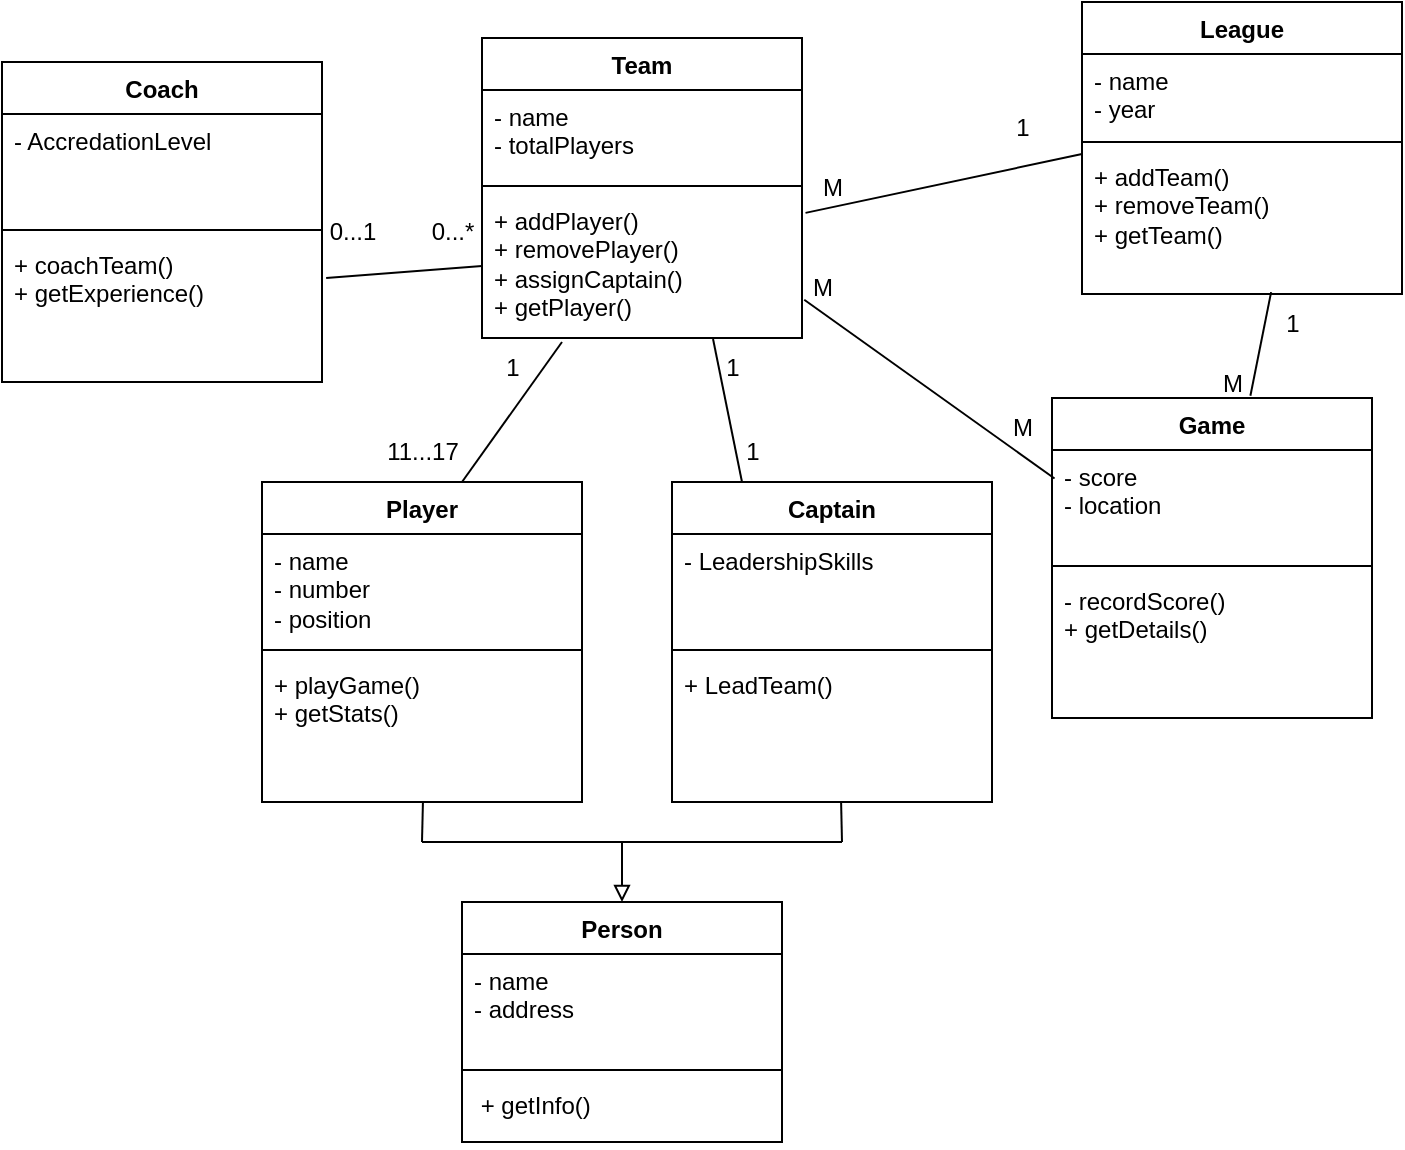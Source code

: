 <mxfile version="24.8.2">
  <diagram name="Page-1" id="QDxLwq1yBFSpbRsAs4Gd">
    <mxGraphModel dx="1235" dy="614" grid="1" gridSize="10" guides="1" tooltips="1" connect="1" arrows="1" fold="1" page="1" pageScale="1" pageWidth="850" pageHeight="1100" math="0" shadow="0">
      <root>
        <mxCell id="0" />
        <mxCell id="1" parent="0" />
        <mxCell id="M9Rn4H_33Kl85n16Buex-1" value="League" style="swimlane;fontStyle=1;align=center;verticalAlign=top;childLayout=stackLayout;horizontal=1;startSize=26;horizontalStack=0;resizeParent=1;resizeParentMax=0;resizeLast=0;collapsible=1;marginBottom=0;whiteSpace=wrap;html=1;" parent="1" vertex="1">
          <mxGeometry x="550" y="40" width="160" height="146" as="geometry" />
        </mxCell>
        <mxCell id="M9Rn4H_33Kl85n16Buex-2" value="- name&lt;div&gt;- year&lt;/div&gt;" style="text;strokeColor=none;fillColor=none;align=left;verticalAlign=top;spacingLeft=4;spacingRight=4;overflow=hidden;rotatable=0;points=[[0,0.5],[1,0.5]];portConstraint=eastwest;whiteSpace=wrap;html=1;" parent="M9Rn4H_33Kl85n16Buex-1" vertex="1">
          <mxGeometry y="26" width="160" height="40" as="geometry" />
        </mxCell>
        <mxCell id="M9Rn4H_33Kl85n16Buex-3" value="" style="line;strokeWidth=1;fillColor=none;align=left;verticalAlign=middle;spacingTop=-1;spacingLeft=3;spacingRight=3;rotatable=0;labelPosition=right;points=[];portConstraint=eastwest;strokeColor=inherit;" parent="M9Rn4H_33Kl85n16Buex-1" vertex="1">
          <mxGeometry y="66" width="160" height="8" as="geometry" />
        </mxCell>
        <mxCell id="M9Rn4H_33Kl85n16Buex-4" value="+ addTeam()&lt;div&gt;+ removeTeam()&lt;/div&gt;&lt;div&gt;+ getTeam()&lt;/div&gt;" style="text;strokeColor=none;fillColor=none;align=left;verticalAlign=top;spacingLeft=4;spacingRight=4;overflow=hidden;rotatable=0;points=[[0,0.5],[1,0.5]];portConstraint=eastwest;whiteSpace=wrap;html=1;" parent="M9Rn4H_33Kl85n16Buex-1" vertex="1">
          <mxGeometry y="74" width="160" height="72" as="geometry" />
        </mxCell>
        <mxCell id="M9Rn4H_33Kl85n16Buex-5" value="Team" style="swimlane;fontStyle=1;align=center;verticalAlign=top;childLayout=stackLayout;horizontal=1;startSize=26;horizontalStack=0;resizeParent=1;resizeParentMax=0;resizeLast=0;collapsible=1;marginBottom=0;whiteSpace=wrap;html=1;" parent="1" vertex="1">
          <mxGeometry x="250" y="58" width="160" height="150" as="geometry" />
        </mxCell>
        <mxCell id="M9Rn4H_33Kl85n16Buex-6" value="- name&lt;div&gt;- totalPlayers&lt;/div&gt;" style="text;strokeColor=none;fillColor=none;align=left;verticalAlign=top;spacingLeft=4;spacingRight=4;overflow=hidden;rotatable=0;points=[[0,0.5],[1,0.5]];portConstraint=eastwest;whiteSpace=wrap;html=1;" parent="M9Rn4H_33Kl85n16Buex-5" vertex="1">
          <mxGeometry y="26" width="160" height="44" as="geometry" />
        </mxCell>
        <mxCell id="M9Rn4H_33Kl85n16Buex-7" value="" style="line;strokeWidth=1;fillColor=none;align=left;verticalAlign=middle;spacingTop=-1;spacingLeft=3;spacingRight=3;rotatable=0;labelPosition=right;points=[];portConstraint=eastwest;strokeColor=inherit;" parent="M9Rn4H_33Kl85n16Buex-5" vertex="1">
          <mxGeometry y="70" width="160" height="8" as="geometry" />
        </mxCell>
        <mxCell id="M9Rn4H_33Kl85n16Buex-8" value="+ addPlayer()&lt;div&gt;+ removePlayer()&lt;/div&gt;&lt;div&gt;+ assignCaptain()&lt;/div&gt;&lt;div&gt;+ getPlayer()&lt;/div&gt;" style="text;strokeColor=none;fillColor=none;align=left;verticalAlign=top;spacingLeft=4;spacingRight=4;overflow=hidden;rotatable=0;points=[[0,0.5],[1,0.5]];portConstraint=eastwest;whiteSpace=wrap;html=1;" parent="M9Rn4H_33Kl85n16Buex-5" vertex="1">
          <mxGeometry y="78" width="160" height="72" as="geometry" />
        </mxCell>
        <mxCell id="M9Rn4H_33Kl85n16Buex-9" value="Player" style="swimlane;fontStyle=1;align=center;verticalAlign=top;childLayout=stackLayout;horizontal=1;startSize=26;horizontalStack=0;resizeParent=1;resizeParentMax=0;resizeLast=0;collapsible=1;marginBottom=0;whiteSpace=wrap;html=1;" parent="1" vertex="1">
          <mxGeometry x="140" y="280" width="160" height="160" as="geometry" />
        </mxCell>
        <mxCell id="M9Rn4H_33Kl85n16Buex-10" value="- name&lt;div&gt;- number&lt;/div&gt;&lt;div&gt;- position&lt;/div&gt;" style="text;strokeColor=none;fillColor=none;align=left;verticalAlign=top;spacingLeft=4;spacingRight=4;overflow=hidden;rotatable=0;points=[[0,0.5],[1,0.5]];portConstraint=eastwest;whiteSpace=wrap;html=1;" parent="M9Rn4H_33Kl85n16Buex-9" vertex="1">
          <mxGeometry y="26" width="160" height="54" as="geometry" />
        </mxCell>
        <mxCell id="M9Rn4H_33Kl85n16Buex-11" value="" style="line;strokeWidth=1;fillColor=none;align=left;verticalAlign=middle;spacingTop=-1;spacingLeft=3;spacingRight=3;rotatable=0;labelPosition=right;points=[];portConstraint=eastwest;strokeColor=inherit;" parent="M9Rn4H_33Kl85n16Buex-9" vertex="1">
          <mxGeometry y="80" width="160" height="8" as="geometry" />
        </mxCell>
        <mxCell id="M9Rn4H_33Kl85n16Buex-12" value="+ playGame()&lt;div&gt;+ getStats()&lt;/div&gt;&lt;div&gt;&lt;br&gt;&lt;/div&gt;" style="text;strokeColor=none;fillColor=none;align=left;verticalAlign=top;spacingLeft=4;spacingRight=4;overflow=hidden;rotatable=0;points=[[0,0.5],[1,0.5]];portConstraint=eastwest;whiteSpace=wrap;html=1;" parent="M9Rn4H_33Kl85n16Buex-9" vertex="1">
          <mxGeometry y="88" width="160" height="72" as="geometry" />
        </mxCell>
        <mxCell id="-NlFIe7lOsiS3EsBxIR--13" value="" style="endArrow=block;html=1;rounded=0;entryX=0.5;entryY=0;entryDx=0;entryDy=0;endFill=0;" edge="1" parent="M9Rn4H_33Kl85n16Buex-9" target="-NlFIe7lOsiS3EsBxIR--5">
          <mxGeometry width="50" height="50" relative="1" as="geometry">
            <mxPoint x="180" y="180" as="sourcePoint" />
            <mxPoint x="190" y="150" as="targetPoint" />
          </mxGeometry>
        </mxCell>
        <mxCell id="M9Rn4H_33Kl85n16Buex-13" value="Captain" style="swimlane;fontStyle=1;align=center;verticalAlign=top;childLayout=stackLayout;horizontal=1;startSize=26;horizontalStack=0;resizeParent=1;resizeParentMax=0;resizeLast=0;collapsible=1;marginBottom=0;whiteSpace=wrap;html=1;" parent="1" vertex="1">
          <mxGeometry x="345" y="280" width="160" height="160" as="geometry" />
        </mxCell>
        <mxCell id="M9Rn4H_33Kl85n16Buex-14" value="- LeadershipSkills&lt;div&gt;&lt;br&gt;&lt;/div&gt;" style="text;strokeColor=none;fillColor=none;align=left;verticalAlign=top;spacingLeft=4;spacingRight=4;overflow=hidden;rotatable=0;points=[[0,0.5],[1,0.5]];portConstraint=eastwest;whiteSpace=wrap;html=1;" parent="M9Rn4H_33Kl85n16Buex-13" vertex="1">
          <mxGeometry y="26" width="160" height="54" as="geometry" />
        </mxCell>
        <mxCell id="M9Rn4H_33Kl85n16Buex-15" value="" style="line;strokeWidth=1;fillColor=none;align=left;verticalAlign=middle;spacingTop=-1;spacingLeft=3;spacingRight=3;rotatable=0;labelPosition=right;points=[];portConstraint=eastwest;strokeColor=inherit;" parent="M9Rn4H_33Kl85n16Buex-13" vertex="1">
          <mxGeometry y="80" width="160" height="8" as="geometry" />
        </mxCell>
        <mxCell id="M9Rn4H_33Kl85n16Buex-16" value="&lt;div&gt;+ LeadTeam()&lt;/div&gt;" style="text;strokeColor=none;fillColor=none;align=left;verticalAlign=top;spacingLeft=4;spacingRight=4;overflow=hidden;rotatable=0;points=[[0,0.5],[1,0.5]];portConstraint=eastwest;whiteSpace=wrap;html=1;" parent="M9Rn4H_33Kl85n16Buex-13" vertex="1">
          <mxGeometry y="88" width="160" height="72" as="geometry" />
        </mxCell>
        <mxCell id="M9Rn4H_33Kl85n16Buex-17" value="Coach" style="swimlane;fontStyle=1;align=center;verticalAlign=top;childLayout=stackLayout;horizontal=1;startSize=26;horizontalStack=0;resizeParent=1;resizeParentMax=0;resizeLast=0;collapsible=1;marginBottom=0;whiteSpace=wrap;html=1;" parent="1" vertex="1">
          <mxGeometry x="10" y="70" width="160" height="160" as="geometry" />
        </mxCell>
        <mxCell id="M9Rn4H_33Kl85n16Buex-18" value="&lt;div&gt;- AccredationLevel&lt;/div&gt;" style="text;strokeColor=none;fillColor=none;align=left;verticalAlign=top;spacingLeft=4;spacingRight=4;overflow=hidden;rotatable=0;points=[[0,0.5],[1,0.5]];portConstraint=eastwest;whiteSpace=wrap;html=1;" parent="M9Rn4H_33Kl85n16Buex-17" vertex="1">
          <mxGeometry y="26" width="160" height="54" as="geometry" />
        </mxCell>
        <mxCell id="M9Rn4H_33Kl85n16Buex-19" value="" style="line;strokeWidth=1;fillColor=none;align=left;verticalAlign=middle;spacingTop=-1;spacingLeft=3;spacingRight=3;rotatable=0;labelPosition=right;points=[];portConstraint=eastwest;strokeColor=inherit;" parent="M9Rn4H_33Kl85n16Buex-17" vertex="1">
          <mxGeometry y="80" width="160" height="8" as="geometry" />
        </mxCell>
        <mxCell id="M9Rn4H_33Kl85n16Buex-20" value="&lt;div&gt;+ coachTeam()&lt;/div&gt;&lt;div&gt;+ getExperience()&lt;/div&gt;" style="text;strokeColor=none;fillColor=none;align=left;verticalAlign=top;spacingLeft=4;spacingRight=4;overflow=hidden;rotatable=0;points=[[0,0.5],[1,0.5]];portConstraint=eastwest;whiteSpace=wrap;html=1;" parent="M9Rn4H_33Kl85n16Buex-17" vertex="1">
          <mxGeometry y="88" width="160" height="72" as="geometry" />
        </mxCell>
        <mxCell id="-NlFIe7lOsiS3EsBxIR--5" value="Person" style="swimlane;fontStyle=1;align=center;verticalAlign=top;childLayout=stackLayout;horizontal=1;startSize=26;horizontalStack=0;resizeParent=1;resizeParentMax=0;resizeLast=0;collapsible=1;marginBottom=0;whiteSpace=wrap;html=1;" vertex="1" parent="1">
          <mxGeometry x="240" y="490" width="160" height="120" as="geometry" />
        </mxCell>
        <mxCell id="-NlFIe7lOsiS3EsBxIR--6" value="- name&lt;div&gt;- address&lt;/div&gt;" style="text;strokeColor=none;fillColor=none;align=left;verticalAlign=top;spacingLeft=4;spacingRight=4;overflow=hidden;rotatable=0;points=[[0,0.5],[1,0.5]];portConstraint=eastwest;whiteSpace=wrap;html=1;" vertex="1" parent="-NlFIe7lOsiS3EsBxIR--5">
          <mxGeometry y="26" width="160" height="54" as="geometry" />
        </mxCell>
        <mxCell id="-NlFIe7lOsiS3EsBxIR--7" value="" style="line;strokeWidth=1;fillColor=none;align=left;verticalAlign=middle;spacingTop=-1;spacingLeft=3;spacingRight=3;rotatable=0;labelPosition=right;points=[];portConstraint=eastwest;strokeColor=inherit;" vertex="1" parent="-NlFIe7lOsiS3EsBxIR--5">
          <mxGeometry y="80" width="160" height="8" as="geometry" />
        </mxCell>
        <mxCell id="-NlFIe7lOsiS3EsBxIR--8" value="&lt;div&gt;&amp;nbsp;+ getInfo()&lt;/div&gt;" style="text;strokeColor=none;fillColor=none;align=left;verticalAlign=top;spacingLeft=4;spacingRight=4;overflow=hidden;rotatable=0;points=[[0,0.5],[1,0.5]];portConstraint=eastwest;whiteSpace=wrap;html=1;" vertex="1" parent="-NlFIe7lOsiS3EsBxIR--5">
          <mxGeometry y="88" width="160" height="32" as="geometry" />
        </mxCell>
        <mxCell id="-NlFIe7lOsiS3EsBxIR--9" value="Game" style="swimlane;fontStyle=1;align=center;verticalAlign=top;childLayout=stackLayout;horizontal=1;startSize=26;horizontalStack=0;resizeParent=1;resizeParentMax=0;resizeLast=0;collapsible=1;marginBottom=0;whiteSpace=wrap;html=1;" vertex="1" parent="1">
          <mxGeometry x="535" y="238" width="160" height="160" as="geometry" />
        </mxCell>
        <mxCell id="-NlFIe7lOsiS3EsBxIR--10" value="&lt;div&gt;- score&lt;/div&gt;&lt;div&gt;- location&lt;/div&gt;" style="text;strokeColor=none;fillColor=none;align=left;verticalAlign=top;spacingLeft=4;spacingRight=4;overflow=hidden;rotatable=0;points=[[0,0.5],[1,0.5]];portConstraint=eastwest;whiteSpace=wrap;html=1;" vertex="1" parent="-NlFIe7lOsiS3EsBxIR--9">
          <mxGeometry y="26" width="160" height="54" as="geometry" />
        </mxCell>
        <mxCell id="-NlFIe7lOsiS3EsBxIR--11" value="" style="line;strokeWidth=1;fillColor=none;align=left;verticalAlign=middle;spacingTop=-1;spacingLeft=3;spacingRight=3;rotatable=0;labelPosition=right;points=[];portConstraint=eastwest;strokeColor=inherit;" vertex="1" parent="-NlFIe7lOsiS3EsBxIR--9">
          <mxGeometry y="80" width="160" height="8" as="geometry" />
        </mxCell>
        <mxCell id="-NlFIe7lOsiS3EsBxIR--12" value="&lt;div&gt;- recordScore()&lt;/div&gt;&lt;div&gt;+ getDetails()&lt;/div&gt;" style="text;strokeColor=none;fillColor=none;align=left;verticalAlign=top;spacingLeft=4;spacingRight=4;overflow=hidden;rotatable=0;points=[[0,0.5],[1,0.5]];portConstraint=eastwest;whiteSpace=wrap;html=1;" vertex="1" parent="-NlFIe7lOsiS3EsBxIR--9">
          <mxGeometry y="88" width="160" height="72" as="geometry" />
        </mxCell>
        <mxCell id="-NlFIe7lOsiS3EsBxIR--14" value="" style="endArrow=none;html=1;rounded=0;" edge="1" parent="1">
          <mxGeometry width="50" height="50" relative="1" as="geometry">
            <mxPoint x="220" y="460" as="sourcePoint" />
            <mxPoint x="430" y="460" as="targetPoint" />
          </mxGeometry>
        </mxCell>
        <mxCell id="-NlFIe7lOsiS3EsBxIR--15" value="" style="endArrow=none;html=1;rounded=0;entryX=0.503;entryY=0.994;entryDx=0;entryDy=0;entryPerimeter=0;" edge="1" parent="1" target="M9Rn4H_33Kl85n16Buex-12">
          <mxGeometry width="50" height="50" relative="1" as="geometry">
            <mxPoint x="220" y="460" as="sourcePoint" />
            <mxPoint x="190" y="470" as="targetPoint" />
          </mxGeometry>
        </mxCell>
        <mxCell id="-NlFIe7lOsiS3EsBxIR--16" value="" style="endArrow=none;html=1;rounded=0;entryX=0.566;entryY=1.006;entryDx=0;entryDy=0;entryPerimeter=0;" edge="1" parent="1">
          <mxGeometry width="50" height="50" relative="1" as="geometry">
            <mxPoint x="430" y="460" as="sourcePoint" />
            <mxPoint x="429.56" y="440.432" as="targetPoint" />
          </mxGeometry>
        </mxCell>
        <mxCell id="-NlFIe7lOsiS3EsBxIR--17" value="" style="endArrow=none;html=1;rounded=0;exitX=0.625;exitY=0;exitDx=0;exitDy=0;exitPerimeter=0;" edge="1" parent="1" source="M9Rn4H_33Kl85n16Buex-9">
          <mxGeometry width="50" height="50" relative="1" as="geometry">
            <mxPoint x="240" y="260" as="sourcePoint" />
            <mxPoint x="290" y="210" as="targetPoint" />
          </mxGeometry>
        </mxCell>
        <mxCell id="-NlFIe7lOsiS3EsBxIR--18" value="1" style="text;html=1;align=center;verticalAlign=middle;resizable=0;points=[];autosize=1;strokeColor=none;fillColor=none;" vertex="1" parent="1">
          <mxGeometry x="250" y="208" width="30" height="30" as="geometry" />
        </mxCell>
        <mxCell id="-NlFIe7lOsiS3EsBxIR--19" value="11...17" style="text;html=1;align=center;verticalAlign=middle;resizable=0;points=[];autosize=1;strokeColor=none;fillColor=none;" vertex="1" parent="1">
          <mxGeometry x="190" y="250" width="60" height="30" as="geometry" />
        </mxCell>
        <mxCell id="-NlFIe7lOsiS3EsBxIR--20" value="" style="endArrow=none;html=1;rounded=0;entryX=0.722;entryY=1.007;entryDx=0;entryDy=0;entryPerimeter=0;" edge="1" parent="1" target="M9Rn4H_33Kl85n16Buex-8">
          <mxGeometry width="50" height="50" relative="1" as="geometry">
            <mxPoint x="380" y="280" as="sourcePoint" />
            <mxPoint x="430" y="230" as="targetPoint" />
          </mxGeometry>
        </mxCell>
        <mxCell id="-NlFIe7lOsiS3EsBxIR--21" value="1" style="text;html=1;align=center;verticalAlign=middle;resizable=0;points=[];autosize=1;strokeColor=none;fillColor=none;" vertex="1" parent="1">
          <mxGeometry x="360" y="208" width="30" height="30" as="geometry" />
        </mxCell>
        <mxCell id="-NlFIe7lOsiS3EsBxIR--22" value="1" style="text;html=1;align=center;verticalAlign=middle;resizable=0;points=[];autosize=1;strokeColor=none;fillColor=none;" vertex="1" parent="1">
          <mxGeometry x="370" y="250" width="30" height="30" as="geometry" />
        </mxCell>
        <mxCell id="-NlFIe7lOsiS3EsBxIR--23" value="" style="endArrow=none;html=1;rounded=0;exitX=1.011;exitY=0.131;exitDx=0;exitDy=0;exitPerimeter=0;entryX=0;entryY=0.028;entryDx=0;entryDy=0;entryPerimeter=0;" edge="1" parent="1" source="M9Rn4H_33Kl85n16Buex-8" target="M9Rn4H_33Kl85n16Buex-4">
          <mxGeometry width="50" height="50" relative="1" as="geometry">
            <mxPoint x="470" y="200" as="sourcePoint" />
            <mxPoint x="520" y="150" as="targetPoint" />
          </mxGeometry>
        </mxCell>
        <mxCell id="-NlFIe7lOsiS3EsBxIR--24" value="M" style="text;html=1;align=center;verticalAlign=middle;resizable=0;points=[];autosize=1;strokeColor=none;fillColor=none;" vertex="1" parent="1">
          <mxGeometry x="410" y="118" width="30" height="30" as="geometry" />
        </mxCell>
        <mxCell id="-NlFIe7lOsiS3EsBxIR--25" value="1" style="text;html=1;align=center;verticalAlign=middle;resizable=0;points=[];autosize=1;strokeColor=none;fillColor=none;" vertex="1" parent="1">
          <mxGeometry x="505" y="88" width="30" height="30" as="geometry" />
        </mxCell>
        <mxCell id="-NlFIe7lOsiS3EsBxIR--26" value="" style="endArrow=none;html=1;rounded=0;exitX=1.013;exitY=0.277;exitDx=0;exitDy=0;exitPerimeter=0;entryX=0;entryY=0.5;entryDx=0;entryDy=0;" edge="1" parent="1" source="M9Rn4H_33Kl85n16Buex-20" target="M9Rn4H_33Kl85n16Buex-8">
          <mxGeometry width="50" height="50" relative="1" as="geometry">
            <mxPoint x="180" y="220" as="sourcePoint" />
            <mxPoint x="230" y="170" as="targetPoint" />
          </mxGeometry>
        </mxCell>
        <mxCell id="-NlFIe7lOsiS3EsBxIR--27" value="0...1" style="text;html=1;align=center;verticalAlign=middle;resizable=0;points=[];autosize=1;strokeColor=none;fillColor=none;" vertex="1" parent="1">
          <mxGeometry x="160" y="140" width="50" height="30" as="geometry" />
        </mxCell>
        <mxCell id="-NlFIe7lOsiS3EsBxIR--29" value="0...*" style="text;html=1;align=center;verticalAlign=middle;resizable=0;points=[];autosize=1;strokeColor=none;fillColor=none;" vertex="1" parent="1">
          <mxGeometry x="215" y="140" width="40" height="30" as="geometry" />
        </mxCell>
        <mxCell id="-NlFIe7lOsiS3EsBxIR--31" value="" style="endArrow=none;html=1;rounded=0;entryX=0.591;entryY=0.987;entryDx=0;entryDy=0;entryPerimeter=0;exitX=0.62;exitY=-0.007;exitDx=0;exitDy=0;exitPerimeter=0;" edge="1" parent="1" source="-NlFIe7lOsiS3EsBxIR--9" target="M9Rn4H_33Kl85n16Buex-4">
          <mxGeometry width="50" height="50" relative="1" as="geometry">
            <mxPoint x="640" y="230" as="sourcePoint" />
            <mxPoint x="660" y="190" as="targetPoint" />
          </mxGeometry>
        </mxCell>
        <mxCell id="-NlFIe7lOsiS3EsBxIR--32" value="1" style="text;html=1;align=center;verticalAlign=middle;resizable=0;points=[];autosize=1;strokeColor=none;fillColor=none;" vertex="1" parent="1">
          <mxGeometry x="640" y="186" width="30" height="30" as="geometry" />
        </mxCell>
        <mxCell id="-NlFIe7lOsiS3EsBxIR--33" value="M" style="text;html=1;align=center;verticalAlign=middle;resizable=0;points=[];autosize=1;strokeColor=none;fillColor=none;" vertex="1" parent="1">
          <mxGeometry x="610" y="216" width="30" height="30" as="geometry" />
        </mxCell>
        <mxCell id="-NlFIe7lOsiS3EsBxIR--34" value="" style="endArrow=none;html=1;rounded=0;exitX=1.007;exitY=0.734;exitDx=0;exitDy=0;exitPerimeter=0;entryX=0.008;entryY=0.264;entryDx=0;entryDy=0;entryPerimeter=0;" edge="1" parent="1" source="M9Rn4H_33Kl85n16Buex-8" target="-NlFIe7lOsiS3EsBxIR--10">
          <mxGeometry width="50" height="50" relative="1" as="geometry">
            <mxPoint x="455" y="236" as="sourcePoint" />
            <mxPoint x="530" y="253" as="targetPoint" />
          </mxGeometry>
        </mxCell>
        <mxCell id="-NlFIe7lOsiS3EsBxIR--35" value="M" style="text;html=1;align=center;verticalAlign=middle;resizable=0;points=[];autosize=1;strokeColor=none;fillColor=none;" vertex="1" parent="1">
          <mxGeometry x="405" y="168" width="30" height="30" as="geometry" />
        </mxCell>
        <mxCell id="-NlFIe7lOsiS3EsBxIR--36" value="M" style="text;html=1;align=center;verticalAlign=middle;resizable=0;points=[];autosize=1;strokeColor=none;fillColor=none;" vertex="1" parent="1">
          <mxGeometry x="505" y="238" width="30" height="30" as="geometry" />
        </mxCell>
      </root>
    </mxGraphModel>
  </diagram>
</mxfile>
